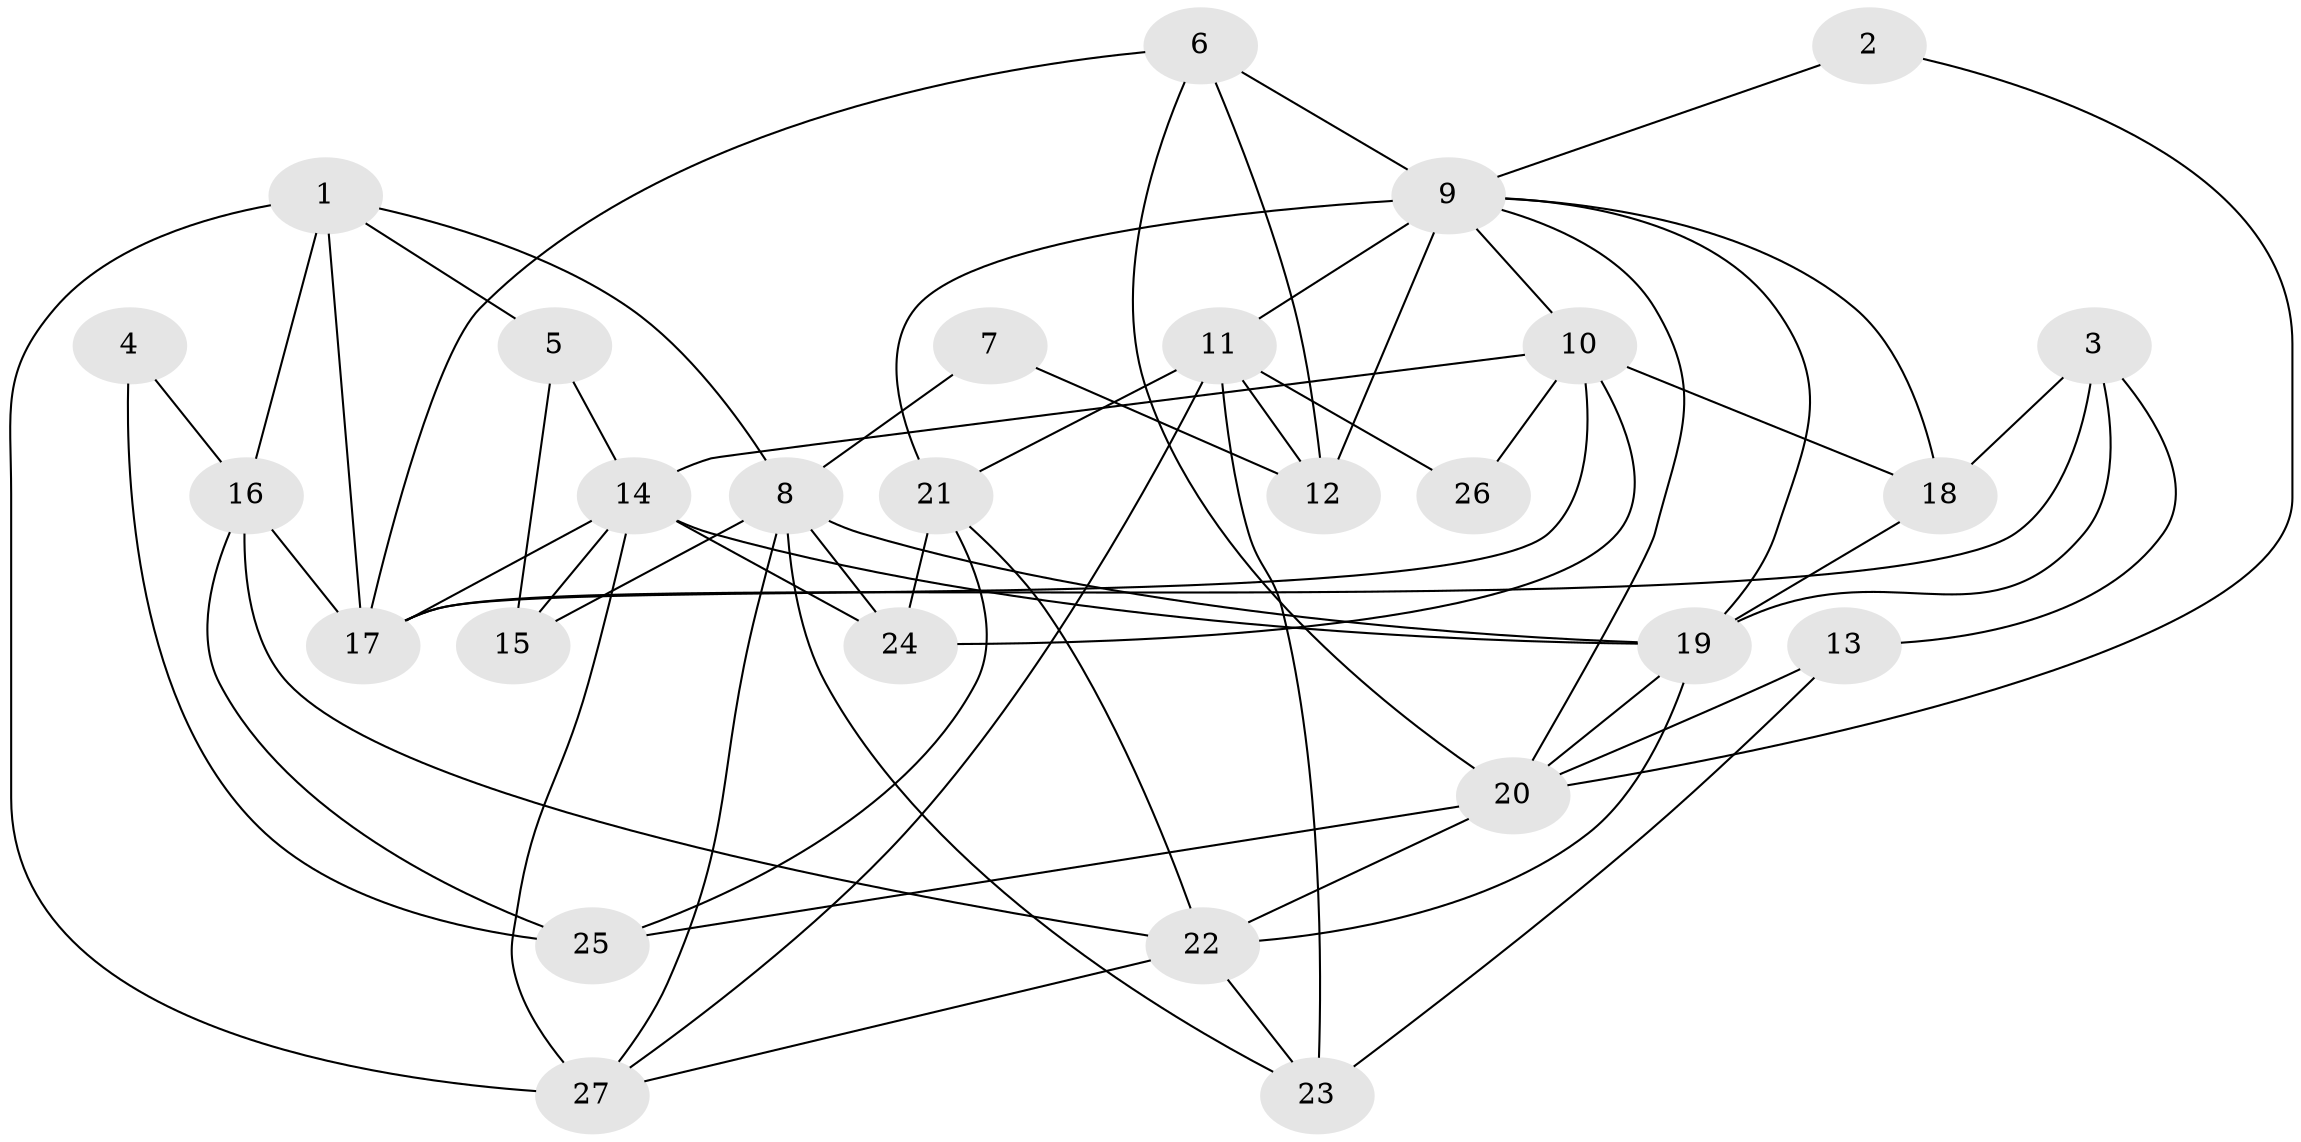 // original degree distribution, {5: 0.2830188679245283, 3: 0.2830188679245283, 6: 0.07547169811320754, 4: 0.22641509433962265, 2: 0.11320754716981132, 8: 0.018867924528301886}
// Generated by graph-tools (version 1.1) at 2025/02/03/09/25 03:02:14]
// undirected, 27 vertices, 63 edges
graph export_dot {
graph [start="1"]
  node [color=gray90,style=filled];
  1;
  2;
  3;
  4;
  5;
  6;
  7;
  8;
  9;
  10;
  11;
  12;
  13;
  14;
  15;
  16;
  17;
  18;
  19;
  20;
  21;
  22;
  23;
  24;
  25;
  26;
  27;
  1 -- 5 [weight=1.0];
  1 -- 8 [weight=1.0];
  1 -- 16 [weight=2.0];
  1 -- 17 [weight=2.0];
  1 -- 27 [weight=1.0];
  2 -- 9 [weight=1.0];
  2 -- 20 [weight=1.0];
  3 -- 13 [weight=1.0];
  3 -- 17 [weight=1.0];
  3 -- 18 [weight=1.0];
  3 -- 19 [weight=1.0];
  4 -- 16 [weight=1.0];
  4 -- 25 [weight=1.0];
  5 -- 14 [weight=1.0];
  5 -- 15 [weight=1.0];
  6 -- 9 [weight=1.0];
  6 -- 12 [weight=1.0];
  6 -- 17 [weight=1.0];
  6 -- 20 [weight=1.0];
  7 -- 8 [weight=1.0];
  7 -- 12 [weight=1.0];
  8 -- 15 [weight=1.0];
  8 -- 19 [weight=1.0];
  8 -- 23 [weight=2.0];
  8 -- 24 [weight=1.0];
  8 -- 27 [weight=1.0];
  9 -- 10 [weight=1.0];
  9 -- 11 [weight=1.0];
  9 -- 12 [weight=1.0];
  9 -- 18 [weight=1.0];
  9 -- 19 [weight=1.0];
  9 -- 20 [weight=1.0];
  9 -- 21 [weight=3.0];
  10 -- 14 [weight=1.0];
  10 -- 17 [weight=1.0];
  10 -- 18 [weight=1.0];
  10 -- 24 [weight=1.0];
  10 -- 26 [weight=1.0];
  11 -- 12 [weight=2.0];
  11 -- 21 [weight=2.0];
  11 -- 23 [weight=1.0];
  11 -- 26 [weight=1.0];
  11 -- 27 [weight=1.0];
  13 -- 20 [weight=1.0];
  13 -- 23 [weight=2.0];
  14 -- 15 [weight=1.0];
  14 -- 17 [weight=1.0];
  14 -- 19 [weight=1.0];
  14 -- 24 [weight=1.0];
  14 -- 27 [weight=2.0];
  16 -- 17 [weight=2.0];
  16 -- 22 [weight=1.0];
  16 -- 25 [weight=2.0];
  18 -- 19 [weight=1.0];
  19 -- 20 [weight=1.0];
  19 -- 22 [weight=1.0];
  20 -- 22 [weight=1.0];
  20 -- 25 [weight=2.0];
  21 -- 22 [weight=1.0];
  21 -- 24 [weight=1.0];
  21 -- 25 [weight=2.0];
  22 -- 23 [weight=1.0];
  22 -- 27 [weight=1.0];
}
